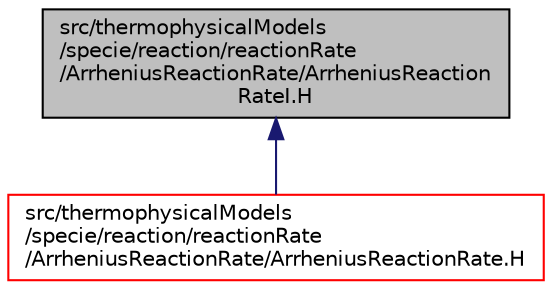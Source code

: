 digraph "src/thermophysicalModels/specie/reaction/reactionRate/ArrheniusReactionRate/ArrheniusReactionRateI.H"
{
  bgcolor="transparent";
  edge [fontname="Helvetica",fontsize="10",labelfontname="Helvetica",labelfontsize="10"];
  node [fontname="Helvetica",fontsize="10",shape=record];
  Node1 [label="src/thermophysicalModels\l/specie/reaction/reactionRate\l/ArrheniusReactionRate/ArrheniusReaction\lRateI.H",height=0.2,width=0.4,color="black", fillcolor="grey75", style="filled", fontcolor="black"];
  Node1 -> Node2 [dir="back",color="midnightblue",fontsize="10",style="solid",fontname="Helvetica"];
  Node2 [label="src/thermophysicalModels\l/specie/reaction/reactionRate\l/ArrheniusReactionRate/ArrheniusReactionRate.H",height=0.2,width=0.4,color="red",URL="$a10467.html"];
}
